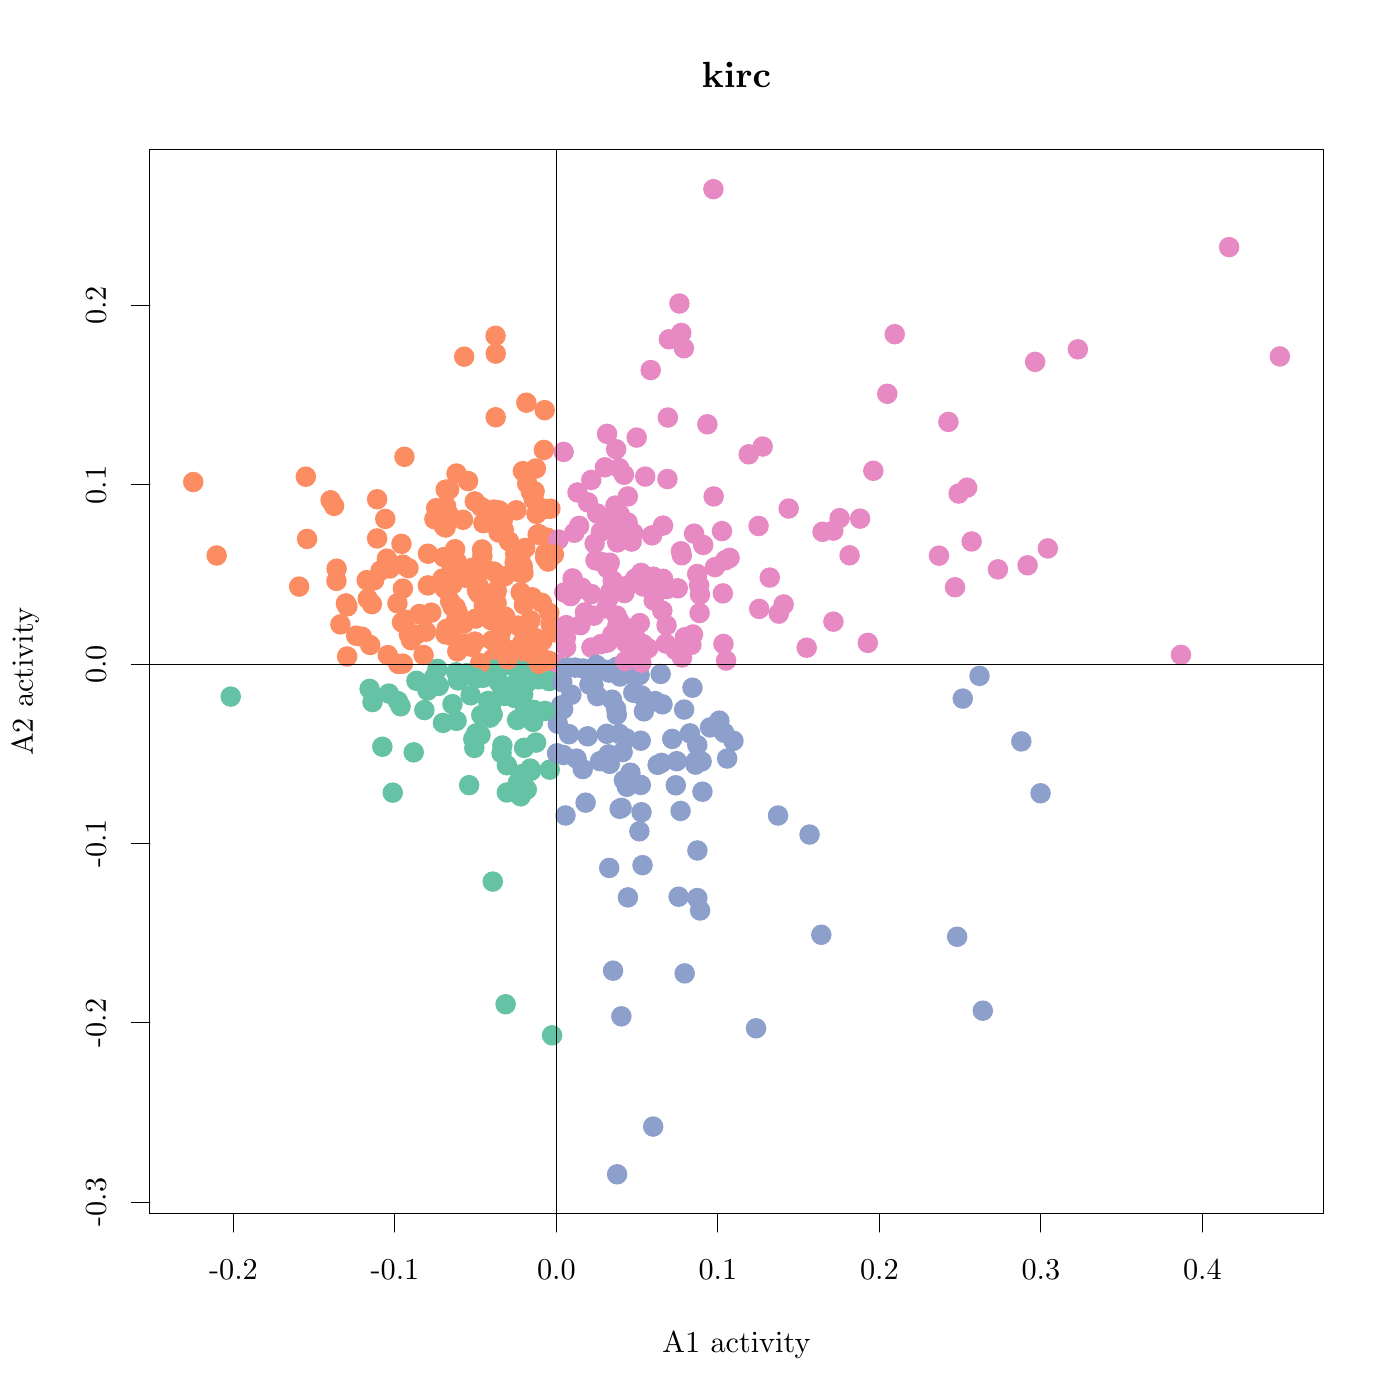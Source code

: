 % Created by tikzDevice version 0.8.1 on 2015-01-26 20:22:48
% !TEX encoding = UTF-8 Unicode
\documentclass[11pt]{memoir}
\nonstopmode

\usepackage{tikz}

\usepackage[active,tightpage,psfixbb]{preview}

\PreviewEnvironment{pgfpicture}

\setlength\PreviewBorder{0pt}

\usepackage{amsmath}
\newcommand{\SweaveOpts}[1]{}  % do not interfere with LaTeX
\newcommand{\SweaveInput}[1]{} % because they are not real TeX commands
\newcommand{\Sexpr}[1]{}       % will only be parsed by R


\usepackage{geometry}
\usepackage{amsmath}
\usepackage{lscape}
\geometry{verbose,tmargin=2.5cm,bmargin=2.5cm,lmargin=2.5cm,rmargin=2.5cm}


\begin{document}

\begin{tikzpicture}[x=1pt,y=1pt]
\definecolor{fillColor}{RGB}{255,255,255}
\path[use as bounding box,fill=fillColor,fill opacity=0.00] (0,0) rectangle (505.89,505.89);
\begin{scope}
\path[clip] ( 54.12, 67.32) rectangle (478.17,451.77);
\definecolor{fillColor}{RGB}{141,160,203}

\path[fill=fillColor] (242.90,238.89) circle (  3.71);
\definecolor{fillColor}{RGB}{102,194,165}

\path[fill=fillColor] (185.22,258.18) circle (  3.71);
\definecolor{fillColor}{RGB}{252,141,98}

\path[fill=fillColor] (197.71,311.60) circle (  3.71);
\definecolor{fillColor}{RGB}{231,138,195}

\path[fill=fillColor] (227.22,272.52) circle (  3.71);
\definecolor{fillColor}{RGB}{141,160,203}

\path[fill=fillColor] (252.00,198.57) circle (  3.71);
\definecolor{fillColor}{RGB}{252,141,98}

\path[fill=fillColor] (193.84,320.20) circle (  3.71);
\definecolor{fillColor}{RGB}{231,138,195}

\path[fill=fillColor] (214.64,283.41) circle (  3.71);

\path[fill=fillColor] (345.10,293.68) circle (  3.71);
\definecolor{fillColor}{RGB}{252,141,98}

\path[fill=fillColor] (133.74,272.81) circle (  3.71);
\definecolor{fillColor}{RGB}{231,138,195}

\path[fill=fillColor] (213.70,271.89) circle (  3.71);
\definecolor{fillColor}{RGB}{252,141,98}

\path[fill=fillColor] (165.09,302.89) circle (  3.71);

\path[fill=fillColor] (200.37,277.39) circle (  3.71);

\path[fill=fillColor] (189.08,271.81) circle (  3.71);
\definecolor{fillColor}{RGB}{102,194,165}

\path[fill=fillColor] (177.09,246.57) circle (  3.71);
\definecolor{fillColor}{RGB}{141,160,203}

\path[fill=fillColor] (355.13,140.67) circle (  3.71);
\definecolor{fillColor}{RGB}{102,194,165}

\path[fill=fillColor] (181.47,256.89) circle (  3.71);
\definecolor{fillColor}{RGB}{252,141,98}

\path[fill=fillColor] (198.89,266.85) circle (  3.71);
\definecolor{fillColor}{RGB}{141,160,203}

\path[fill=fillColor] (218.54,263.91) circle (  3.71);
\definecolor{fillColor}{RGB}{231,138,195}

\path[fill=fillColor] (201.06,265.87) circle (  3.71);
\definecolor{fillColor}{RGB}{102,194,165}

\path[fill=fillColor] (170.07,254.65) circle (  3.71);
\definecolor{fillColor}{RGB}{141,160,203}

\path[fill=fillColor] (353.94,261.66) circle (  3.71);
\definecolor{fillColor}{RGB}{231,138,195}

\path[fill=fillColor] (255.60,352.57) circle (  3.71);
\definecolor{fillColor}{RGB}{252,141,98}

\path[fill=fillColor] (143.61,287.89) circle (  3.71);

\path[fill=fillColor] (189.29,287.39) circle (  3.71);
\definecolor{fillColor}{RGB}{102,194,165}

\path[fill=fillColor] (188.18,226.09) circle (  3.71);
\definecolor{fillColor}{RGB}{141,160,203}

\path[fill=fillColor] (262.76,231.80) circle (  3.71);
\definecolor{fillColor}{RGB}{231,138,195}

\path[fill=fillColor] (230.63,267.37) circle (  3.71);
\definecolor{fillColor}{RGB}{102,194,165}

\path[fill=fillColor] (180.12,259.51) circle (  3.71);
\definecolor{fillColor}{RGB}{252,141,98}

\path[fill=fillColor] (165.25,270.51) circle (  3.71);
\definecolor{fillColor}{RGB}{141,160,203}

\path[fill=fillColor] (251.97,181.38) circle (  3.71);
\definecolor{fillColor}{RGB}{252,141,98}

\path[fill=fillColor] (124.99,287.85) circle (  3.71);
\definecolor{fillColor}{RGB}{102,194,165}

\path[fill=fillColor] (193.93,261.20) circle (  3.71);

\path[fill=fillColor] (174.49,260.96) circle (  3.71);
\definecolor{fillColor}{RGB}{252,141,98}

\path[fill=fillColor] (189.79,307.87) circle (  3.71);
\definecolor{fillColor}{RGB}{102,194,165}

\path[fill=fillColor] (198.45,259.79) circle (  3.71);
\definecolor{fillColor}{RGB}{141,160,203}

\path[fill=fillColor] (216.81,230.84) circle (  3.71);
\definecolor{fillColor}{RGB}{252,141,98}

\path[fill=fillColor] (145.52,301.85) circle (  3.71);
\definecolor{fillColor}{RGB}{231,138,195}

\path[fill=fillColor] (244.91,293.31) circle (  3.71);
\definecolor{fillColor}{RGB}{102,194,165}

\path[fill=fillColor] (134.60,252.19) circle (  3.71);
\definecolor{fillColor}{RGB}{141,160,203}

\path[fill=fillColor] (220.10,262.84) circle (  3.71);

\path[fill=fillColor] (210.58,227.98) circle (  3.71);

\path[fill=fillColor] (281.14,211.20) circle (  3.71);
\definecolor{fillColor}{RGB}{231,138,195}

\path[fill=fillColor] (235.62,312.42) circle (  3.71);

\path[fill=fillColor] (214.86,309.47) circle (  3.71);

\path[fill=fillColor] (239.59,296.74) circle (  3.71);
\definecolor{fillColor}{RGB}{141,160,203}

\path[fill=fillColor] (273.19,134.32) circle (  3.71);
\definecolor{fillColor}{RGB}{252,141,98}

\path[fill=fillColor] (194.72,312.88) circle (  3.71);
\definecolor{fillColor}{RGB}{141,160,203}

\path[fill=fillColor] (220.35,229.87) circle (  3.71);
\definecolor{fillColor}{RGB}{252,141,98}

\path[fill=fillColor] (171.55,324.70) circle (  3.71);
\definecolor{fillColor}{RGB}{141,160,203}

\path[fill=fillColor] (247.40,154.16) circle (  3.71);
\definecolor{fillColor}{RGB}{252,141,98}

\path[fill=fillColor] (161.37,278.63) circle (  3.71);
\definecolor{fillColor}{RGB}{231,138,195}

\path[fill=fillColor] (236.94,294.32) circle (  3.71);
\definecolor{fillColor}{RGB}{141,160,203}

\path[fill=fillColor] (252.97,176.88) circle (  3.71);

\path[fill=fillColor] (223.00, 81.56) circle (  3.71);

\path[fill=fillColor] (201.55,244.34) circle (  3.71);
\definecolor{fillColor}{RGB}{231,138,195}

\path[fill=fillColor] (217.14,313.72) circle (  3.71);
\definecolor{fillColor}{RGB}{141,160,203}

\path[fill=fillColor] (236.02, 98.80) circle (  3.71);
\definecolor{fillColor}{RGB}{102,194,165}

\path[fill=fillColor] (141.92,219.46) circle (  3.71);
\definecolor{fillColor}{RGB}{141,160,203}

\path[fill=fillColor] (223.90,213.63) circle (  3.71);

\path[fill=fillColor] (224.53,138.63) circle (  3.71);
\definecolor{fillColor}{RGB}{252,141,98}

\path[fill=fillColor] (178.03,267.83) circle (  3.71);
\definecolor{fillColor}{RGB}{102,194,165}

\path[fill=fillColor] (178.05,187.33) circle (  3.71);

\path[fill=fillColor] (191.83,227.31) circle (  3.71);
\definecolor{fillColor}{RGB}{141,160,203}

\path[fill=fillColor] (205.62,240.60) circle (  3.71);
\definecolor{fillColor}{RGB}{252,141,98}

\path[fill=fillColor] (187.07,279.85) circle (  3.71);

\path[fill=fillColor] (147.58,300.60) circle (  3.71);
\definecolor{fillColor}{RGB}{141,160,203}

\path[fill=fillColor] (231.81,212.39) circle (  3.71);

\path[fill=fillColor] (296.77,168.11) circle (  3.71);
\definecolor{fillColor}{RGB}{252,141,98}

\path[fill=fillColor] (183.25,281.04) circle (  3.71);
\definecolor{fillColor}{RGB}{231,138,195}

\path[fill=fillColor] (444.13,416.59) circle (  3.71);

\path[fill=fillColor] (342.70,353.42) circle (  3.71);

\path[fill=fillColor] (254.10,308.96) circle (  3.71);
\definecolor{fillColor}{RGB}{252,141,98}

\path[fill=fillColor] (177.87,274.51) circle (  3.71);

\path[fill=fillColor] (189.15,298.87) circle (  3.71);
\definecolor{fillColor}{RGB}{231,138,195}

\path[fill=fillColor] (374.04,375.12) circle (  3.71);

\path[fill=fillColor] (207.52,313.37) circle (  3.71);

\path[fill=fillColor] (462.46,377.09) circle (  3.71);

\path[fill=fillColor] (349.47,329.66) circle (  3.71);

\path[fill=fillColor] (235.13,372.16) circle (  3.71);

\path[fill=fillColor] (231.19,280.73) circle (  3.71);

\path[fill=fillColor] (247.13,380.04) circle (  3.71);
\definecolor{fillColor}{RGB}{252,141,98}

\path[fill=fillColor] (193.53,275.33) circle (  3.71);
\definecolor{fillColor}{RGB}{231,138,195}

\path[fill=fillColor] (261.20,291.46) circle (  3.71);

\path[fill=fillColor] (219.48,273.67) circle (  3.71);

\path[fill=fillColor] (315.57,335.77) circle (  3.71);
\definecolor{fillColor}{RGB}{141,160,203}

\path[fill=fillColor] (249.32,240.90) circle (  3.71);
\definecolor{fillColor}{RGB}{102,194,165}

\path[fill=fillColor] (168.65,262.64) circle (  3.71);
\definecolor{fillColor}{RGB}{252,141,98}

\path[fill=fillColor] (161.03,315.26) circle (  3.71);
\definecolor{fillColor}{RGB}{231,138,195}

\path[fill=fillColor] (215.77,320.34) circle (  3.71);
\definecolor{fillColor}{RGB}{141,160,203}

\path[fill=fillColor] (229.02,261.75) circle (  3.71);
\definecolor{fillColor}{RGB}{231,138,195}

\path[fill=fillColor] (240.92,293.03) circle (  3.71);
\definecolor{fillColor}{RGB}{102,194,165}

\path[fill=fillColor] (187.67,261.07) circle (  3.71);
\definecolor{fillColor}{RGB}{231,138,195}

\path[fill=fillColor] (261.42,273.19) circle (  3.71);
\definecolor{fillColor}{RGB}{252,141,98}

\path[fill=fillColor] (163.69,303.00) circle (  3.71);
\definecolor{fillColor}{RGB}{231,138,195}

\path[fill=fillColor] (239.31,285.23) circle (  3.71);
\definecolor{fillColor}{RGB}{102,194,165}

\path[fill=fillColor] (140.50,255.27) circle (  3.71);
\definecolor{fillColor}{RGB}{252,141,98}

\path[fill=fillColor] (177.54,320.84) circle (  3.71);
\definecolor{fillColor}{RGB}{231,138,195}

\path[fill=fillColor] (274.11,315.82) circle (  3.71);
\definecolor{fillColor}{RGB}{252,141,98}

\path[fill=fillColor] (191.86,328.12) circle (  3.71);

\path[fill=fillColor] (188.91,301.24) circle (  3.71);
\definecolor{fillColor}{RGB}{102,194,165}

\path[fill=fillColor] (189.38,235.66) circle (  3.71);
\definecolor{fillColor}{RGB}{231,138,195}

\path[fill=fillColor] (219.09,286.03) circle (  3.71);
\definecolor{fillColor}{RGB}{141,160,203}

\path[fill=fillColor] (226.26,239.10) circle (  3.71);
\definecolor{fillColor}{RGB}{102,194,165}

\path[fill=fillColor] (172.07,240.90) circle (  3.71);
\definecolor{fillColor}{RGB}{141,160,203}

\path[fill=fillColor] (224.99,234.13) circle (  3.71);
\definecolor{fillColor}{RGB}{231,138,195}

\path[fill=fillColor] (233.15,333.68) circle (  3.71);

\path[fill=fillColor] (223.74,336.73) circle (  3.71);

\path[fill=fillColor] (232.37,273.12) circle (  3.71);
\definecolor{fillColor}{RGB}{252,141,98}

\path[fill=fillColor] (178.10,285.34) circle (  3.71);

\path[fill=fillColor] (156.97,318.29) circle (  3.71);
\definecolor{fillColor}{RGB}{102,194,165}

\path[fill=fillColor] (172.84,264.23) circle (  3.71);
\definecolor{fillColor}{RGB}{252,141,98}

\path[fill=fillColor] (174.67,316.83) circle (  3.71);
\definecolor{fillColor}{RGB}{231,138,195}

\path[fill=fillColor] (228.86,278.53) circle (  3.71);
\definecolor{fillColor}{RGB}{141,160,203}

\path[fill=fillColor] (214.46,258.21) circle (  3.71);
\definecolor{fillColor}{RGB}{252,141,98}

\path[fill=fillColor] (180.91,276.95) circle (  3.71);
\definecolor{fillColor}{RGB}{141,160,203}

\path[fill=fillColor] (224.61,213.97) circle (  3.71);
\definecolor{fillColor}{RGB}{231,138,195}

\path[fill=fillColor] (217.47,302.79) circle (  3.71);
\definecolor{fillColor}{RGB}{252,141,98}

\path[fill=fillColor] (132.89,289.52) circle (  3.71);
\definecolor{fillColor}{RGB}{231,138,195}

\path[fill=fillColor] (230.32,271.72) circle (  3.71);
\definecolor{fillColor}{RGB}{252,141,98}

\path[fill=fillColor] (125.44,268.67) circle (  3.71);
\definecolor{fillColor}{RGB}{141,160,203}

\path[fill=fillColor] (256.58,243.03) circle (  3.71);
\definecolor{fillColor}{RGB}{231,138,195}

\path[fill=fillColor] (225.94,279.12) circle (  3.71);
\definecolor{fillColor}{RGB}{252,141,98}

\path[fill=fillColor] (179.07,384.54) circle (  3.71);
\definecolor{fillColor}{RGB}{231,138,195}

\path[fill=fillColor] (226.87,326.51) circle (  3.71);
\definecolor{fillColor}{RGB}{102,194,165}

\path[fill=fillColor] (149.48,234.03) circle (  3.71);
\definecolor{fillColor}{RGB}{141,160,203}

\path[fill=fillColor] (369.05,237.98) circle (  3.71);
\definecolor{fillColor}{RGB}{102,194,165}

\path[fill=fillColor] (143.79,252.55) circle (  3.71);
\definecolor{fillColor}{RGB}{252,141,98}

\path[fill=fillColor] (163.53,286.63) circle (  3.71);
\definecolor{fillColor}{RGB}{231,138,195}

\path[fill=fillColor] (246.44,268.30) circle (  3.71);

\path[fill=fillColor] (252.80,284.39) circle (  3.71);
\definecolor{fillColor}{RGB}{252,141,98}

\path[fill=fillColor] (190.20,360.37) circle (  3.71);
\definecolor{fillColor}{RGB}{231,138,195}

\path[fill=fillColor] (301.11,314.14) circle (  3.71);

\path[fill=fillColor] (245.50,396.20) circle (  3.71);

\path[fill=fillColor] (426.74,269.26) circle (  3.71);
\definecolor{fillColor}{RGB}{102,194,165}

\path[fill=fillColor] (186.85,245.71) circle (  3.71);
\definecolor{fillColor}{RGB}{252,141,98}

\path[fill=fillColor] (110.51,333.63) circle (  3.71);
\definecolor{fillColor}{RGB}{102,194,165}

\path[fill=fillColor] (178.04,247.71) circle (  3.71);
\definecolor{fillColor}{RGB}{252,141,98}

\path[fill=fillColor] (171.89,282.35) circle (  3.71);

\path[fill=fillColor] (136.27,311.32) circle (  3.71);
\definecolor{fillColor}{RGB}{141,160,203}

\path[fill=fillColor] (376.00,219.24) circle (  3.71);
\definecolor{fillColor}{RGB}{252,141,98}

\path[fill=fillColor] (167.73,377.00) circle (  3.71);
\definecolor{fillColor}{RGB}{231,138,195}

\path[fill=fillColor] (360.60,300.15) circle (  3.71);
\definecolor{fillColor}{RGB}{252,141,98}

\path[fill=fillColor] (146.55,281.93) circle (  3.71);

\path[fill=fillColor] (173.01,291.39) circle (  3.71);

\path[fill=fillColor] (147.75,276.60) circle (  3.71);
\definecolor{fillColor}{RGB}{231,138,195}

\path[fill=fillColor] (262.06,303.44) circle (  3.71);
\definecolor{fillColor}{RGB}{141,160,203}

\path[fill=fillColor] (245.21,181.86) circle (  3.71);
\definecolor{fillColor}{RGB}{102,194,165}

\path[fill=fillColor] (192.82,249.38) circle (  3.71);
\definecolor{fillColor}{RGB}{252,141,98}

\path[fill=fillColor] (182.42,297.65) circle (  3.71);

\path[fill=fillColor] (153.96,277.63) circle (  3.71);
\definecolor{fillColor}{RGB}{102,194,165}

\path[fill=fillColor] (176.36,252.60) circle (  3.71);
\definecolor{fillColor}{RGB}{252,141,98}

\path[fill=fillColor] (172.56,292.53) circle (  3.71);

\path[fill=fillColor] (154.60,294.35) circle (  3.71);

\path[fill=fillColor] (163.28,301.08) circle (  3.71);

\path[fill=fillColor] (128.70,276.18) circle (  3.71);
\definecolor{fillColor}{RGB}{141,160,203}

\path[fill=fillColor] (231.56,222.24) circle (  3.71);
\definecolor{fillColor}{RGB}{252,141,98}

\path[fill=fillColor] (195.93,274.21) circle (  3.71);

\path[fill=fillColor] (172.31,292.69) circle (  3.71);

\path[fill=fillColor] (145.56,266.08) circle (  3.71);

\path[fill=fillColor] (190.12,267.70) circle (  3.71);
\definecolor{fillColor}{RGB}{141,160,203}

\path[fill=fillColor] (224.01,261.42) circle (  3.71);
\definecolor{fillColor}{RGB}{252,141,98}

\path[fill=fillColor] (177.34,281.82) circle (  3.71);
\definecolor{fillColor}{RGB}{141,160,203}

\path[fill=fillColor] (231.53,238.23) circle (  3.71);
\definecolor{fillColor}{RGB}{102,194,165}

\path[fill=fillColor] (171.02,238.87) circle (  3.71);
\definecolor{fillColor}{RGB}{231,138,195}

\path[fill=fillColor] (291.50,271.84) circle (  3.71);
\definecolor{fillColor}{RGB}{102,194,165}

\path[fill=fillColor] ( 83.37,254.18) circle (  3.71);
\definecolor{fillColor}{RGB}{141,160,203}

\path[fill=fillColor] (212.99,258.49) circle (  3.71);
\definecolor{fillColor}{RGB}{102,194,165}

\path[fill=fillColor] (187.15,223.08) circle (  3.71);
\definecolor{fillColor}{RGB}{252,141,98}

\path[fill=fillColor] (197.07,305.94) circle (  3.71);
\definecolor{fillColor}{RGB}{102,194,165}

\path[fill=fillColor] (190.36,220.59) circle (  3.71);
\definecolor{fillColor}{RGB}{252,141,98}

\path[fill=fillColor] (187.97,303.71) circle (  3.71);

\path[fill=fillColor] (161.18,322.99) circle (  3.71);

\path[fill=fillColor] (175.82,289.04) circle (  3.71);
\definecolor{fillColor}{RGB}{141,160,203}

\path[fill=fillColor] (244.19,222.12) circle (  3.71);
\definecolor{fillColor}{RGB}{231,138,195}

\path[fill=fillColor] (204.49,275.41) circle (  3.71);
\definecolor{fillColor}{RGB}{252,141,98}

\path[fill=fillColor] (160.39,304.59) circle (  3.71);
\definecolor{fillColor}{RGB}{141,160,203}

\path[fill=fillColor] (226.90,181.62) circle (  3.71);

\path[fill=fillColor] (222.88,247.61) circle (  3.71);

\path[fill=fillColor] (232.17,193.27) circle (  3.71);

\path[fill=fillColor] (219.25,240.73) circle (  3.71);
\definecolor{fillColor}{RGB}{252,141,98}

\path[fill=fillColor] (168.05,297.15) circle (  3.71);
\definecolor{fillColor}{RGB}{102,194,165}

\path[fill=fillColor] (182.22,254.43) circle (  3.71);
\definecolor{fillColor}{RGB}{252,141,98}

\path[fill=fillColor] (188.15,291.85) circle (  3.71);

\path[fill=fillColor] (189.62,276.15) circle (  3.71);

\path[fill=fillColor] (110.96,311.15) circle (  3.71);
\definecolor{fillColor}{RGB}{141,160,203}

\path[fill=fillColor] (253.53,230.73) circle (  3.71);
\definecolor{fillColor}{RGB}{231,138,195}

\path[fill=fillColor] (229.31,276.44) circle (  3.71);
\definecolor{fillColor}{RGB}{252,141,98}

\path[fill=fillColor] (161.00,276.65) circle (  3.71);
\definecolor{fillColor}{RGB}{102,194,165}

\path[fill=fillColor] (194.67,260.41) circle (  3.71);
\definecolor{fillColor}{RGB}{252,141,98}

\path[fill=fillColor] (165.35,284.74) circle (  3.71);
\definecolor{fillColor}{RGB}{231,138,195}

\path[fill=fillColor] (241.17,332.79) circle (  3.71);
\definecolor{fillColor}{RGB}{252,141,98}

\path[fill=fillColor] (164.66,286.41) circle (  3.71);
\definecolor{fillColor}{RGB}{141,160,203}

\path[fill=fillColor] (345.86,167.39) circle (  3.71);
\definecolor{fillColor}{RGB}{231,138,195}

\path[fill=fillColor] (210.20,293.54) circle (  3.71);

\path[fill=fillColor] (262.38,267.20) circle (  3.71);

\path[fill=fillColor] (240.59,273.33) circle (  3.71);
\definecolor{fillColor}{RGB}{252,141,98}

\path[fill=fillColor] (174.80,287.08) circle (  3.71);
\definecolor{fillColor}{RGB}{231,138,195}

\path[fill=fillColor] (310.79,318.48) circle (  3.71);
\definecolor{fillColor}{RGB}{141,160,203}

\path[fill=fillColor] (204.99,264.74) circle (  3.71);
\definecolor{fillColor}{RGB}{102,194,165}

\path[fill=fillColor] (191.62,228.15) circle (  3.71);

\path[fill=fillColor] (198.65,227.77) circle (  3.71);
\definecolor{fillColor}{RGB}{141,160,203}

\path[fill=fillColor] (204.35,211.21) circle (  3.71);
\definecolor{fillColor}{RGB}{231,138,195}

\path[fill=fillColor] (218.59,337.02) circle (  3.71);
\definecolor{fillColor}{RGB}{141,160,203}

\path[fill=fillColor] (237.63,229.51) circle (  3.71);
\definecolor{fillColor}{RGB}{252,141,98}

\path[fill=fillColor] (194.28,312.68) circle (  3.71);
\definecolor{fillColor}{RGB}{231,138,195}

\path[fill=fillColor] (297.21,313.72) circle (  3.71);
\definecolor{fillColor}{RGB}{141,160,203}

\path[fill=fillColor] (231.80,254.59) circle (  3.71);
\definecolor{fillColor}{RGB}{231,138,195}

\path[fill=fillColor] (213.67,332.46) circle (  3.71);

\path[fill=fillColor] (241.71,383.28) circle (  3.71);
\definecolor{fillColor}{RGB}{141,160,203}

\path[fill=fillColor] (247.20,249.49) circle (  3.71);
\definecolor{fillColor}{RGB}{252,141,98}

\path[fill=fillColor] (145.26,281.01) circle (  3.71);

\path[fill=fillColor] (188.95,335.63) circle (  3.71);
\definecolor{fillColor}{RGB}{102,194,165}

\path[fill=fillColor] (182.70,143.00) circle (  3.71);
\definecolor{fillColor}{RGB}{231,138,195}

\path[fill=fillColor] (223.05,279.82) circle (  3.71);

\path[fill=fillColor] (228.83,313.25) circle (  3.71);

\path[fill=fillColor] (339.30,305.10) circle (  3.71);
\definecolor{fillColor}{RGB}{102,194,165}

\path[fill=fillColor] (181.36,265.08) circle (  3.71);
\definecolor{fillColor}{RGB}{231,138,195}

\path[fill=fillColor] (220.36,318.69) circle (  3.71);
\definecolor{fillColor}{RGB}{252,141,98}

\path[fill=fillColor] (150.39,276.57) circle (  3.71);
\definecolor{fillColor}{RGB}{102,194,165}

\path[fill=fillColor] (175.00,262.27) circle (  3.71);
\definecolor{fillColor}{RGB}{252,141,98}

\path[fill=fillColor] (175.60,300.12) circle (  3.71);
\definecolor{fillColor}{RGB}{231,138,195}

\path[fill=fillColor] (206.21,290.46) circle (  3.71);
\definecolor{fillColor}{RGB}{141,160,203}

\path[fill=fillColor] (213.94,264.23) circle (  3.71);
\definecolor{fillColor}{RGB}{231,138,195}

\path[fill=fillColor] (219.94,289.82) circle (  3.71);
\definecolor{fillColor}{RGB}{141,160,203}

\path[fill=fillColor] (207.84,264.64) circle (  3.71);

\path[fill=fillColor] (219.88,233.29) circle (  3.71);
\definecolor{fillColor}{RGB}{102,194,165}

\path[fill=fillColor] (144.75,250.67) circle (  3.71);
\definecolor{fillColor}{RGB}{252,141,98}

\path[fill=fillColor] (163.03,303.71) circle (  3.71);

\path[fill=fillColor] (178.55,321.77) circle (  3.71);

\path[fill=fillColor] (180.37,321.44) circle (  3.71);

\path[fill=fillColor] (182.54,283.08) circle (  3.71);
\definecolor{fillColor}{RGB}{231,138,195}

\path[fill=fillColor] (223.04,309.86) circle (  3.71);
\definecolor{fillColor}{RGB}{141,160,203}

\path[fill=fillColor] (259.94,245.49) circle (  3.71);
\definecolor{fillColor}{RGB}{231,138,195}

\path[fill=fillColor] (221.64,314.54) circle (  3.71);
\definecolor{fillColor}{RGB}{252,141,98}

\path[fill=fillColor] (143.91,265.98) circle (  3.71);
\definecolor{fillColor}{RGB}{141,160,203}

\path[fill=fillColor] (251.96,236.67) circle (  3.71);
\definecolor{fillColor}{RGB}{231,138,195}

\path[fill=fillColor] (203.66,342.59) circle (  3.71);
\definecolor{fillColor}{RGB}{252,141,98}

\path[fill=fillColor] (162.67,288.57) circle (  3.71);

\path[fill=fillColor] (140.12,269.16) circle (  3.71);
\definecolor{fillColor}{RGB}{102,194,165}

\path[fill=fillColor] (164.86,262.98) circle (  3.71);
\definecolor{fillColor}{RGB}{141,160,203}

\path[fill=fillColor] (203.51,249.64) circle (  3.71);
\definecolor{fillColor}{RGB}{102,194,165}

\path[fill=fillColor] (184.63,265.39) circle (  3.71);
\definecolor{fillColor}{RGB}{141,160,203}

\path[fill=fillColor] (221.53,155.13) circle (  3.71);
\definecolor{fillColor}{RGB}{252,141,98}

\path[fill=fillColor] (155.85,284.50) circle (  3.71);

\path[fill=fillColor] (164.84,282.00) circle (  3.71);
\definecolor{fillColor}{RGB}{141,160,203}

\path[fill=fillColor] (347.89,253.46) circle (  3.71);
\definecolor{fillColor}{RGB}{102,194,165}

\path[fill=fillColor] (193.72,237.56) circle (  3.71);

\path[fill=fillColor] (133.56,256.96) circle (  3.71);
\definecolor{fillColor}{RGB}{231,138,195}

\path[fill=fillColor] (206.92,296.88) circle (  3.71);

\path[fill=fillColor] (241.33,355.01) circle (  3.71);
\definecolor{fillColor}{RGB}{252,141,98}

\path[fill=fillColor] (130.78,275.82) circle (  3.71);

\path[fill=fillColor] (179.14,378.10) circle (  3.71);
\definecolor{fillColor}{RGB}{141,160,203}

\path[fill=fillColor] (223.82,240.68) circle (  3.71);
\definecolor{fillColor}{RGB}{252,141,98}

\path[fill=fillColor] (180.60,270.60) circle (  3.71);

\path[fill=fillColor] (108.09,293.92) circle (  3.71);

\path[fill=fillColor] (179.35,291.87) circle (  3.71);
\definecolor{fillColor}{RGB}{231,138,195}

\path[fill=fillColor] (346.39,327.54) circle (  3.71);

\path[fill=fillColor] (225.46,334.33) circle (  3.71);

\path[fill=fillColor] (323.31,385.12) circle (  3.71);
\definecolor{fillColor}{RGB}{252,141,98}

\path[fill=fillColor] ( 78.29,305.16) circle (  3.71);
\definecolor{fillColor}{RGB}{102,194,165}

\path[fill=fillColor] (199.49,131.78) circle (  3.71);

\path[fill=fillColor] (164.98,245.41) circle (  3.71);
\definecolor{fillColor}{RGB}{231,138,195}

\path[fill=fillColor] (211.36,284.59) circle (  3.71);
\definecolor{fillColor}{RGB}{252,141,98}

\path[fill=fillColor] (185.97,302.60) circle (  3.71);
\definecolor{fillColor}{RGB}{141,160,203}

\path[fill=fillColor] (251.39,230.81) circle (  3.71);
\definecolor{fillColor}{RGB}{252,141,98}

\path[fill=fillColor] (172.97,294.07) circle (  3.71);

\path[fill=fillColor] (198.88,322.06) circle (  3.71);

\path[fill=fillColor] (168.57,273.28) circle (  3.71);
\definecolor{fillColor}{RGB}{141,160,203}

\path[fill=fillColor] (221.14,253.06) circle (  3.71);

\path[fill=fillColor] (231.11,261.95) circle (  3.71);
\definecolor{fillColor}{RGB}{252,141,98}

\path[fill=fillColor] ( 69.83,331.70) circle (  3.71);
\definecolor{fillColor}{RGB}{231,138,195}

\path[fill=fillColor] (257.79,437.53) circle (  3.71);

\path[fill=fillColor] (222.85,283.42) circle (  3.71);
\definecolor{fillColor}{RGB}{102,194,165}

\path[fill=fillColor] (158.06,264.19) circle (  3.71);
\definecolor{fillColor}{RGB}{141,160,203}

\path[fill=fillColor] (221.12,263.99) circle (  3.71);
\definecolor{fillColor}{RGB}{252,141,98}

\path[fill=fillColor] (123.00,280.25) circle (  3.71);
\definecolor{fillColor}{RGB}{231,138,195}

\path[fill=fillColor] (231.71,266.40) circle (  3.71);

\path[fill=fillColor] (252.61,294.37) circle (  3.71);
\definecolor{fillColor}{RGB}{252,141,98}

\path[fill=fillColor] (178.46,299.36) circle (  3.71);

\path[fill=fillColor] (160.41,315.65) circle (  3.71);
\definecolor{fillColor}{RGB}{231,138,195}

\path[fill=fillColor] (230.07,347.77) circle (  3.71);
\definecolor{fillColor}{RGB}{252,141,98}

\path[fill=fillColor] (132.50,296.24) circle (  3.71);

\path[fill=fillColor] (139.21,318.38) circle (  3.71);

\path[fill=fillColor] (120.71,323.08) circle (  3.71);
\definecolor{fillColor}{RGB}{231,138,195}

\path[fill=fillColor] (236.13,297.49) circle (  3.71);

\path[fill=fillColor] (225.62,291.59) circle (  3.71);
\definecolor{fillColor}{RGB}{252,141,98}

\path[fill=fillColor] (179.12,355.11) circle (  3.71);

\path[fill=fillColor] (151.51,284.00) circle (  3.71);

\path[fill=fillColor] (197.99,302.97) circle (  3.71);

\path[fill=fillColor] (182.03,312.96) circle (  3.71);
\definecolor{fillColor}{RGB}{231,138,195}

\path[fill=fillColor] (215.18,303.41) circle (  3.71);
\definecolor{fillColor}{RGB}{141,160,203}

\path[fill=fillColor] (215.84,254.35) circle (  3.71);
\definecolor{fillColor}{RGB}{252,141,98}

\path[fill=fillColor] (190.48,331.15) circle (  3.71);

\path[fill=fillColor] (140.89,300.47) circle (  3.71);

\path[fill=fillColor] (197.83,267.27) circle (  3.71);
\definecolor{fillColor}{RGB}{231,138,195}

\path[fill=fillColor] (239.58,315.97) circle (  3.71);
\definecolor{fillColor}{RGB}{252,141,98}

\path[fill=fillColor] (195.81,288.05) circle (  3.71);
\definecolor{fillColor}{RGB}{231,138,195}

\path[fill=fillColor] (220.62,292.16) circle (  3.71);

\path[fill=fillColor] (258.35,300.96) circle (  3.71);
\definecolor{fillColor}{RGB}{252,141,98}

\path[fill=fillColor] (194.25,268.30) circle (  3.71);
\definecolor{fillColor}{RGB}{102,194,165}

\path[fill=fillColor] (173.63,240.29) circle (  3.71);
\definecolor{fillColor}{RGB}{252,141,98}

\path[fill=fillColor] (174.20,307.35) circle (  3.71);

\path[fill=fillColor] (136.27,325.48) circle (  3.71);

\path[fill=fillColor] (187.72,299.03) circle (  3.71);

\path[fill=fillColor] (198.49,284.44) circle (  3.71);

\path[fill=fillColor] (135.15,296.15) circle (  3.71);
\definecolor{fillColor}{RGB}{102,194,165}

\path[fill=fillColor] (188.80,263.29) circle (  3.71);
\definecolor{fillColor}{RGB}{141,160,203}

\path[fill=fillColor] (236.79,252.53) circle (  3.71);
\definecolor{fillColor}{RGB}{231,138,195}

\path[fill=fillColor] (247.48,275.63) circle (  3.71);
\definecolor{fillColor}{RGB}{102,194,165}

\path[fill=fillColor] (165.51,260.01) circle (  3.71);
\definecolor{fillColor}{RGB}{252,141,98}

\path[fill=fillColor] (162.94,302.39) circle (  3.71);
\definecolor{fillColor}{RGB}{231,138,195}

\path[fill=fillColor] (389.49,379.67) circle (  3.71);

\path[fill=fillColor] (270.54,341.73) circle (  3.71);
\definecolor{fillColor}{RGB}{252,141,98}

\path[fill=fillColor] (196.53,343.30) circle (  3.71);
\definecolor{fillColor}{RGB}{102,194,165}

\path[fill=fillColor] (178.30,263.92) circle (  3.71);
\definecolor{fillColor}{RGB}{252,141,98}

\path[fill=fillColor] (196.99,304.43) circle (  3.71);
\definecolor{fillColor}{RGB}{231,138,195}

\path[fill=fillColor] (236.21,288.93) circle (  3.71);
\definecolor{fillColor}{RGB}{252,141,98}

\path[fill=fillColor] (170.83,300.76) circle (  3.71);
\definecolor{fillColor}{RGB}{231,138,195}

\path[fill=fillColor] (204.54,271.99) circle (  3.71);
\definecolor{fillColor}{RGB}{252,141,98}

\path[fill=fillColor] (134.39,287.57) circle (  3.71);
\definecolor{fillColor}{RGB}{102,194,165}

\path[fill=fillColor] (183.16,229.36) circle (  3.71);

\path[fill=fillColor] (181.52,236.51) circle (  3.71);
\definecolor{fillColor}{RGB}{252,141,98}

\path[fill=fillColor] (173.93,322.68) circle (  3.71);

\path[fill=fillColor] (145.58,293.19) circle (  3.71);

\path[fill=fillColor] (170.31,297.68) circle (  3.71);
\definecolor{fillColor}{RGB}{102,194,165}

\path[fill=fillColor] (138.16,236.05) circle (  3.71);
\definecolor{fillColor}{RGB}{231,138,195}

\path[fill=fillColor] (209.09,293.04) circle (  3.71);
\definecolor{fillColor}{RGB}{252,141,98}

\path[fill=fillColor] (183.49,267.62) circle (  3.71);

\path[fill=fillColor] (170.43,272.17) circle (  3.71);

\path[fill=fillColor] (164.49,286.22) circle (  3.71);
\definecolor{fillColor}{RGB}{231,138,195}

\path[fill=fillColor] (209.27,315.85) circle (  3.71);
\definecolor{fillColor}{RGB}{252,141,98}

\path[fill=fillColor] (146.14,340.83) circle (  3.71);
\definecolor{fillColor}{RGB}{102,194,165}

\path[fill=fillColor] (154.50,256.35) circle (  3.71);
\definecolor{fillColor}{RGB}{231,138,195}

\path[fill=fillColor] (203.88,291.81) circle (  3.71);
\definecolor{fillColor}{RGB}{252,141,98}

\path[fill=fillColor] (163.49,294.71) circle (  3.71);
\definecolor{fillColor}{RGB}{141,160,203}

\path[fill=fillColor] (225.44,223.95) circle (  3.71);

\path[fill=fillColor] (227.80,226.67) circle (  3.71);
\definecolor{fillColor}{RGB}{231,138,195}

\path[fill=fillColor] (250.80,313.05) circle (  3.71);
\definecolor{fillColor}{RGB}{102,194,165}

\path[fill=fillColor] (171.40,235.62) circle (  3.71);
\definecolor{fillColor}{RGB}{252,141,98}

\path[fill=fillColor] (145.06,309.36) circle (  3.71);
\definecolor{fillColor}{RGB}{231,138,195}

\path[fill=fillColor] (231.68,298.87) circle (  3.71);
\definecolor{fillColor}{RGB}{141,160,203}

\path[fill=fillColor] (261.67,241.11) circle (  3.71);
\definecolor{fillColor}{RGB}{102,194,165}

\path[fill=fillColor] (189.04,254.93) circle (  3.71);
\definecolor{fillColor}{RGB}{252,141,98}

\path[fill=fillColor] (164.45,307.43) circle (  3.71);
\definecolor{fillColor}{RGB}{141,160,203}

\path[fill=fillColor] (251.31,229.60) circle (  3.71);
\definecolor{fillColor}{RGB}{252,141,98}

\path[fill=fillColor] (153.06,269.18) circle (  3.71);
\definecolor{fillColor}{RGB}{102,194,165}

\path[fill=fillColor] (191.09,248.12) circle (  3.71);

\path[fill=fillColor] (158.57,258.03) circle (  3.71);
\definecolor{fillColor}{RGB}{252,141,98}

\path[fill=fillColor] (180.14,313.48) circle (  3.71);

\path[fill=fillColor] (179.08,320.52) circle (  3.71);
\definecolor{fillColor}{RGB}{102,194,165}

\path[fill=fillColor] (169.52,222.17) circle (  3.71);
\definecolor{fillColor}{RGB}{141,160,203}

\path[fill=fillColor] (203.15,259.39) circle (  3.71);
\definecolor{fillColor}{RGB}{102,194,165}

\path[fill=fillColor] (183.15,219.52) circle (  3.71);
\definecolor{fillColor}{RGB}{252,141,98}

\path[fill=fillColor] (179.47,287.92) circle (  3.71);

\path[fill=fillColor] (162.29,329.04) circle (  3.71);
\definecolor{fillColor}{RGB}{231,138,195}

\path[fill=fillColor] (222.64,343.55) circle (  3.71);

\path[fill=fillColor] (219.36,349.11) circle (  3.71);
\definecolor{fillColor}{RGB}{252,141,98}

\path[fill=fillColor] (193.18,328.34) circle (  3.71);

\path[fill=fillColor] (175.75,317.36) circle (  3.71);
\definecolor{fillColor}{RGB}{141,160,203}

\path[fill=fillColor] (222.64,249.74) circle (  3.71);
\definecolor{fillColor}{RGB}{102,194,165}

\path[fill=fillColor] (190.40,259.20) circle (  3.71);
\definecolor{fillColor}{RGB}{252,141,98}

\path[fill=fillColor] (167.61,280.55) circle (  3.71);
\definecolor{fillColor}{RGB}{231,138,195}

\path[fill=fillColor] (246.38,305.23) circle (  3.71);

\path[fill=fillColor] (223.84,281.35) circle (  3.71);

\path[fill=fillColor] (281.41,284.15) circle (  3.71);
\definecolor{fillColor}{RGB}{141,160,203}

\path[fill=fillColor] (245.92,212.85) circle (  3.71);
\definecolor{fillColor}{RGB}{102,194,165}

\path[fill=fillColor] (190.48,262.50) circle (  3.71);
\definecolor{fillColor}{RGB}{141,160,203}

\path[fill=fillColor] (202.78,250.99) circle (  3.71);
\definecolor{fillColor}{RGB}{231,138,195}

\path[fill=fillColor] (226.03,273.73) circle (  3.71);
\definecolor{fillColor}{RGB}{252,141,98}

\path[fill=fillColor] (125.52,286.78) circle (  3.71);
\definecolor{fillColor}{RGB}{141,160,203}

\path[fill=fillColor] (206.45,254.84) circle (  3.71);
\definecolor{fillColor}{RGB}{231,138,195}

\path[fill=fillColor] (246.16,385.58) circle (  3.71);

\path[fill=fillColor] (221.28,276.60) circle (  3.71);
\definecolor{fillColor}{RGB}{102,194,165}

\path[fill=fillColor] (153.35,249.29) circle (  3.71);
\definecolor{fillColor}{RGB}{252,141,98}

\path[fill=fillColor] (192.91,325.31) circle (  3.71);

\path[fill=fillColor] (182.01,314.50) circle (  3.71);
\definecolor{fillColor}{RGB}{141,160,203}

\path[fill=fillColor] (215.56,265.59) circle (  3.71);
\definecolor{fillColor}{RGB}{102,194,165}

\path[fill=fillColor] (196.96,248.98) circle (  3.71);
\definecolor{fillColor}{RGB}{141,160,203}

\path[fill=fillColor] (228.84,255.58) circle (  3.71);

\path[fill=fillColor] (208.32,231.76) circle (  3.71);
\definecolor{fillColor}{RGB}{252,141,98}

\path[fill=fillColor] (198.99,280.22) circle (  3.71);
\definecolor{fillColor}{RGB}{231,138,195}

\path[fill=fillColor] (228.25,310.19) circle (  3.71);
\definecolor{fillColor}{RGB}{252,141,98}

\path[fill=fillColor] (179.23,316.84) circle (  3.71);
\definecolor{fillColor}{RGB}{231,138,195}

\path[fill=fillColor] (244.06,271.06) circle (  3.71);
\definecolor{fillColor}{RGB}{252,141,98}

\path[fill=fillColor] (173.49,266.28) circle (  3.71);

\path[fill=fillColor] (160.76,293.15) circle (  3.71);
\definecolor{fillColor}{RGB}{141,160,203}

\path[fill=fillColor] (213.27,262.92) circle (  3.71);
\definecolor{fillColor}{RGB}{231,138,195}

\path[fill=fillColor] (229.49,296.80) circle (  3.71);
\definecolor{fillColor}{RGB}{252,141,98}

\path[fill=fillColor] (121.58,295.98) circle (  3.71);

\path[fill=fillColor] (193.64,336.59) circle (  3.71);

\path[fill=fillColor] (183.95,310.26) circle (  3.71);
\definecolor{fillColor}{RGB}{102,194,165}

\path[fill=fillColor] (160.07,244.66) circle (  3.71);

\path[fill=fillColor] (156.85,261.14) circle (  3.71);
\definecolor{fillColor}{RGB}{141,160,203}

\path[fill=fillColor] (232.67,248.84) circle (  3.71);
\definecolor{fillColor}{RGB}{231,138,195}

\path[fill=fillColor] (212.44,324.34) circle (  3.71);
\definecolor{fillColor}{RGB}{102,194,165}

\path[fill=fillColor] (172.08,260.85) circle (  3.71);
\definecolor{fillColor}{RGB}{252,141,98}

\path[fill=fillColor] (159.88,296.80) circle (  3.71);
\definecolor{fillColor}{RGB}{231,138,195}

\path[fill=fillColor] (221.40,296.10) circle (  3.71);

\path[fill=fillColor] (257.89,326.49) circle (  3.71);
\definecolor{fillColor}{RGB}{252,141,98}

\path[fill=fillColor] (158.36,319.37) circle (  3.71);

\path[fill=fillColor] (184.23,270.91) circle (  3.71);

\path[fill=fillColor] (179.48,292.53) circle (  3.71);

\path[fill=fillColor] (139.80,304.02) circle (  3.71);

\path[fill=fillColor] (161.94,320.35) circle (  3.71);

\path[fill=fillColor] (157.61,322.25) circle (  3.71);
\definecolor{fillColor}{RGB}{231,138,195}

\path[fill=fillColor] (201.81,310.92) circle (  3.71);
\definecolor{fillColor}{RGB}{102,194,165}

\path[fill=fillColor] (181.24,233.72) circle (  3.71);
\definecolor{fillColor}{RGB}{252,141,98}

\path[fill=fillColor] (161.07,328.95) circle (  3.71);
\definecolor{fillColor}{RGB}{231,138,195}

\path[fill=fillColor] (226.79,317.12) circle (  3.71);

\path[fill=fillColor] (220.31,302.55) circle (  3.71);
\definecolor{fillColor}{RGB}{252,141,98}

\path[fill=fillColor] (196.82,357.67) circle (  3.71);
\definecolor{fillColor}{RGB}{141,160,203}

\path[fill=fillColor] (210.66,264.33) circle (  3.71);

\path[fill=fillColor] (211.61,215.85) circle (  3.71);
\definecolor{fillColor}{RGB}{252,141,98}

\path[fill=fillColor] (154.64,305.80) circle (  3.71);
\definecolor{fillColor}{RGB}{231,138,195}

\path[fill=fillColor] (263.63,304.30) circle (  3.71);
\definecolor{fillColor}{RGB}{141,160,203}

\path[fill=fillColor] (231.04,205.50) circle (  3.71);
\definecolor{fillColor}{RGB}{231,138,195}

\path[fill=fillColor] (283.18,287.47) circle (  3.71);
\definecolor{fillColor}{RGB}{141,160,203}

\path[fill=fillColor] (201.28,233.69) circle (  3.71);

\path[fill=fillColor] (292.53,204.33) circle (  3.71);
\definecolor{fillColor}{RGB}{252,141,98}

\path[fill=fillColor] (174.30,304.99) circle (  3.71);
\definecolor{fillColor}{RGB}{141,160,203}

\path[fill=fillColor] (222.97,264.99) circle (  3.71);
\definecolor{fillColor}{RGB}{102,194,165}

\path[fill=fillColor] (189.56,248.55) circle (  3.71);
\definecolor{fillColor}{RGB}{252,141,98}

\path[fill=fillColor] (194.92,268.81) circle (  3.71);

\path[fill=fillColor] (164.96,334.78) circle (  3.71);
\definecolor{fillColor}{RGB}{231,138,195}

\path[fill=fillColor] (301.15,281.25) circle (  3.71);

\path[fill=fillColor] (246.05,306.69) circle (  3.71);

\path[fill=fillColor] (222.48,294.16) circle (  3.71);
\definecolor{fillColor}{RGB}{252,141,98}

\path[fill=fillColor] (181.73,318.20) circle (  3.71);

\path[fill=fillColor] (194.77,266.03) circle (  3.71);
\definecolor{fillColor}{RGB}{231,138,195}

\path[fill=fillColor] (223.97,319.97) circle (  3.71);

\path[fill=fillColor] (240.85,279.93) circle (  3.71);
\definecolor{fillColor}{RGB}{102,194,165}

\path[fill=fillColor] (173.91,247.49) circle (  3.71);

\path[fill=fillColor] (150.48,259.89) circle (  3.71);
\definecolor{fillColor}{RGB}{252,141,98}

\path[fill=fillColor] (190.52,280.02) circle (  3.71);

\path[fill=fillColor] (171.61,274.04) circle (  3.71);
\definecolor{fillColor}{RGB}{102,194,165}

\path[fill=fillColor] (188.11,218.13) circle (  3.71);
\definecolor{fillColor}{RGB}{231,138,195}

\path[fill=fillColor] (222.38,323.21) circle (  3.71);
\definecolor{fillColor}{RGB}{102,194,165}

\path[fill=fillColor] (169.07,261.97) circle (  3.71);
\definecolor{fillColor}{RGB}{252,141,98}

\path[fill=fillColor] (180.56,297.20) circle (  3.71);
\definecolor{fillColor}{RGB}{102,194,165}

\path[fill=fillColor] (177.41,251.10) circle (  3.71);
\definecolor{fillColor}{RGB}{231,138,195}

\path[fill=fillColor] (371.32,301.62) circle (  3.71);
\definecolor{fillColor}{RGB}{252,141,98}

\path[fill=fillColor] (163.29,276.09) circle (  3.71);

\path[fill=fillColor] (186.58,321.50) circle (  3.71);

\path[fill=fillColor] (191.69,281.75) circle (  3.71);
\definecolor{fillColor}{RGB}{231,138,195}

\path[fill=fillColor] (260.88,313.97) circle (  3.71);
\definecolor{fillColor}{RGB}{102,194,165}

\path[fill=fillColor] (192.62,245.02) circle (  3.71);
\definecolor{fillColor}{RGB}{231,138,195}

\path[fill=fillColor] (251.93,298.47) circle (  3.71);
\definecolor{fillColor}{RGB}{102,194,165}

\path[fill=fillColor] (190.07,258.98) circle (  3.71);
\definecolor{fillColor}{RGB}{231,138,195}

\path[fill=fillColor] (303.38,318.65) circle (  3.71);

\path[fill=fillColor] (351.10,310.23) circle (  3.71);
\definecolor{fillColor}{RGB}{141,160,203}

\path[fill=fillColor] (220.14,192.26) circle (  3.71);
\definecolor{fillColor}{RGB}{231,138,195}

\path[fill=fillColor] (378.62,307.72) circle (  3.71);

\path[fill=fillColor] (306.99,305.22) circle (  3.71);

\path[fill=fillColor] (232.47,293.94) circle (  3.71);
\definecolor{fillColor}{RGB}{141,160,203}

\path[fill=fillColor] (239.39,251.38) circle (  3.71);

\path[fill=fillColor] (203.56,233.06) circle (  3.71);
\definecolor{fillColor}{RGB}{252,141,98}

\path[fill=fillColor] (186.16,305.81) circle (  3.71);
\definecolor{fillColor}{RGB}{141,160,203}

\path[fill=fillColor] (253.83,219.80) circle (  3.71);
\definecolor{fillColor}{RGB}{102,194,165}

\path[fill=fillColor] (185.88,253.69) circle (  3.71);
\definecolor{fillColor}{RGB}{141,160,203}

\path[fill=fillColor] (226.54,221.57) circle (  3.71);
\definecolor{fillColor}{RGB}{102,194,165}

\path[fill=fillColor] (192.65,247.09) circle (  3.71);
\definecolor{fillColor}{RGB}{231,138,195}

\path[fill=fillColor] (213.77,291.21) circle (  3.71);

\path[fill=fillColor] (234.22,271.65) circle (  3.71);

\path[fill=fillColor] (284.99,322.13) circle (  3.71);
\definecolor{fillColor}{RGB}{102,194,165}

\path[fill=fillColor] (163.50,251.43) circle (  3.71);
\definecolor{fillColor}{RGB}{252,141,98}

\path[fill=fillColor] (188.71,273.53) circle (  3.71);
\definecolor{fillColor}{RGB}{231,138,195}

\path[fill=fillColor] (249.84,272.88) circle (  3.71);

\path[fill=fillColor] (217.21,273.17) circle (  3.71);
\definecolor{fillColor}{RGB}{252,141,98}

\path[fill=fillColor] (200.15,305.53) circle (  3.71);
\definecolor{fillColor}{RGB}{141,160,203}

\path[fill=fillColor] (212.35,239.82) circle (  3.71);

\path[fill=fillColor] (239.04,230.21) circle (  3.71);
\definecolor{fillColor}{RGB}{231,138,195}

\path[fill=fillColor] (252.93,291.05) circle (  3.71);
\definecolor{fillColor}{RGB}{141,160,203}

\path[fill=fillColor] (213.52,262.45) circle (  3.71);
\definecolor{fillColor}{RGB}{231,138,195}

\path[fill=fillColor] (226.85,294.33) circle (  3.71);
\definecolor{fillColor}{RGB}{252,141,98}

\path[fill=fillColor] (137.53,299.72) circle (  3.71);
\definecolor{fillColor}{RGB}{231,138,195}

\path[fill=fillColor] (320.61,363.59) circle (  3.71);

\path[fill=fillColor] (313.58,273.58) circle (  3.71);
\definecolor{fillColor}{RGB}{141,160,203}

\path[fill=fillColor] (265.04,238.20) circle (  3.71);
\definecolor{fillColor}{RGB}{252,141,98}

\path[fill=fillColor] (167.29,318.07) circle (  3.71);
\definecolor{fillColor}{RGB}{231,138,195}

\path[fill=fillColor] (274.34,285.86) circle (  3.71);
\definecolor{fillColor}{RGB}{141,160,203}

\path[fill=fillColor] (250.22,257.38) circle (  3.71);
\definecolor{fillColor}{RGB}{231,138,195}

\path[fill=fillColor] (225.90,266.97) circle (  3.71);

\path[fill=fillColor] (278.15,297.18) circle (  3.71);

\path[fill=fillColor] (275.60,344.52) circle (  3.71);

\path[fill=fillColor] (209.75,279.99) circle (  3.71);
\definecolor{fillColor}{RGB}{252,141,98}

\path[fill=fillColor] (119.46,325.11) circle (  3.71);
\definecolor{fillColor}{RGB}{141,160,203}

\path[fill=fillColor] (238.73,262.35) circle (  3.71);
\definecolor{fillColor}{RGB}{252,141,98}

\path[fill=fillColor] (180.90,273.51) circle (  3.71);
\definecolor{fillColor}{RGB}{231,138,195}

\path[fill=fillColor] (208.69,327.95) circle (  3.71);

\path[fill=fillColor] (219.48,300.54) circle (  3.71);
\definecolor{fillColor}{RGB}{141,160,203}

\path[fill=fillColor] (244.54,230.84) circle (  3.71);
\definecolor{fillColor}{RGB}{252,141,98}

\path[fill=fillColor] (169.13,332.06) circle (  3.71);

\path[fill=fillColor] (192.32,290.06) circle (  3.71);

\path[fill=fillColor] (148.52,274.56) circle (  3.71);

\path[fill=fillColor] (121.64,300.39) circle (  3.71);

\path[fill=fillColor] (196.88,321.99) circle (  3.71);
\definecolor{fillColor}{RGB}{231,138,195}

\path[fill=fillColor] (204.60,279.99) circle (  3.71);

\path[fill=fillColor] (250.41,276.63) circle (  3.71);
\end{scope}
\begin{scope}
\path[clip] (  0.00,  0.00) rectangle (505.89,505.89);
\definecolor{drawColor}{RGB}{0,0,0}

\path[draw=drawColor,line width= 0.4pt,line join=round,line cap=round] ( 84.36, 67.32) -- (434.48, 67.32);

\path[draw=drawColor,line width= 0.4pt,line join=round,line cap=round] ( 84.36, 67.32) -- ( 84.36, 60.72);

\path[draw=drawColor,line width= 0.4pt,line join=round,line cap=round] (142.71, 67.32) -- (142.71, 60.72);

\path[draw=drawColor,line width= 0.4pt,line join=round,line cap=round] (201.06, 67.32) -- (201.06, 60.72);

\path[draw=drawColor,line width= 0.4pt,line join=round,line cap=round] (259.42, 67.32) -- (259.42, 60.72);

\path[draw=drawColor,line width= 0.4pt,line join=round,line cap=round] (317.77, 67.32) -- (317.77, 60.72);

\path[draw=drawColor,line width= 0.4pt,line join=round,line cap=round] (376.12, 67.32) -- (376.12, 60.72);

\path[draw=drawColor,line width= 0.4pt,line join=round,line cap=round] (434.48, 67.32) -- (434.48, 60.72);

\node[text=drawColor,anchor=base,inner sep=0pt, outer sep=0pt, scale=  1.00] at ( 84.36, 43.56) {-0.2};

\node[text=drawColor,anchor=base,inner sep=0pt, outer sep=0pt, scale=  1.00] at (142.71, 43.56) {-0.1};

\node[text=drawColor,anchor=base,inner sep=0pt, outer sep=0pt, scale=  1.00] at (201.06, 43.56) {0.0};

\node[text=drawColor,anchor=base,inner sep=0pt, outer sep=0pt, scale=  1.00] at (259.42, 43.56) {0.1};

\node[text=drawColor,anchor=base,inner sep=0pt, outer sep=0pt, scale=  1.00] at (317.77, 43.56) {0.2};

\node[text=drawColor,anchor=base,inner sep=0pt, outer sep=0pt, scale=  1.00] at (376.12, 43.56) {0.3};

\node[text=drawColor,anchor=base,inner sep=0pt, outer sep=0pt, scale=  1.00] at (434.48, 43.56) {0.4};

\path[draw=drawColor,line width= 0.4pt,line join=round,line cap=round] ( 54.12, 71.46) -- ( 54.12,395.48);

\path[draw=drawColor,line width= 0.4pt,line join=round,line cap=round] ( 54.12, 71.46) -- ( 47.52, 71.46);

\path[draw=drawColor,line width= 0.4pt,line join=round,line cap=round] ( 54.12,136.27) -- ( 47.52,136.27);

\path[draw=drawColor,line width= 0.4pt,line join=round,line cap=round] ( 54.12,201.07) -- ( 47.52,201.07);

\path[draw=drawColor,line width= 0.4pt,line join=round,line cap=round] ( 54.12,265.87) -- ( 47.52,265.87);

\path[draw=drawColor,line width= 0.4pt,line join=round,line cap=round] ( 54.12,330.68) -- ( 47.52,330.68);

\path[draw=drawColor,line width= 0.4pt,line join=round,line cap=round] ( 54.12,395.48) -- ( 47.52,395.48);

\node[text=drawColor,rotate= 90.00,anchor=base,inner sep=0pt, outer sep=0pt, scale=  1.00] at ( 38.28, 71.46) {-0.3};

\node[text=drawColor,rotate= 90.00,anchor=base,inner sep=0pt, outer sep=0pt, scale=  1.00] at ( 38.28,136.27) {-0.2};

\node[text=drawColor,rotate= 90.00,anchor=base,inner sep=0pt, outer sep=0pt, scale=  1.00] at ( 38.28,201.07) {-0.1};

\node[text=drawColor,rotate= 90.00,anchor=base,inner sep=0pt, outer sep=0pt, scale=  1.00] at ( 38.28,265.87) {0.0};

\node[text=drawColor,rotate= 90.00,anchor=base,inner sep=0pt, outer sep=0pt, scale=  1.00] at ( 38.28,330.68) {0.1};

\node[text=drawColor,rotate= 90.00,anchor=base,inner sep=0pt, outer sep=0pt, scale=  1.00] at ( 38.28,395.48) {0.2};

\path[draw=drawColor,line width= 0.4pt,line join=round,line cap=round] ( 54.12, 67.32) --
	(478.17, 67.32) --
	(478.17,451.77) --
	( 54.12,451.77) --
	( 54.12, 67.32);
\end{scope}
\begin{scope}
\path[clip] (  0.00,  0.00) rectangle (505.89,505.89);
\definecolor{drawColor}{RGB}{0,0,0}

\node[text=drawColor,anchor=base,inner sep=0pt, outer sep=0pt, scale=  1.20] at (266.14,474.30) {\bfseries kirc};

\node[text=drawColor,anchor=base,inner sep=0pt, outer sep=0pt, scale=  1.00] at (266.14, 17.16) {A1 activity};

\node[text=drawColor,rotate= 90.00,anchor=base,inner sep=0pt, outer sep=0pt, scale=  1.00] at ( 11.88,259.55) {A2 activity};
\end{scope}
\begin{scope}
\path[clip] ( 54.12, 67.32) rectangle (478.17,451.77);
\definecolor{drawColor}{RGB}{0,0,0}

\path[draw=drawColor,line width= 0.4pt,line join=round,line cap=round] ( 54.12,265.87) -- (478.17,265.87);

\path[draw=drawColor,line width= 0.4pt,line join=round,line cap=round] (201.06, 67.32) -- (201.06,451.77);
\end{scope}
\end{tikzpicture}

\end{document}
